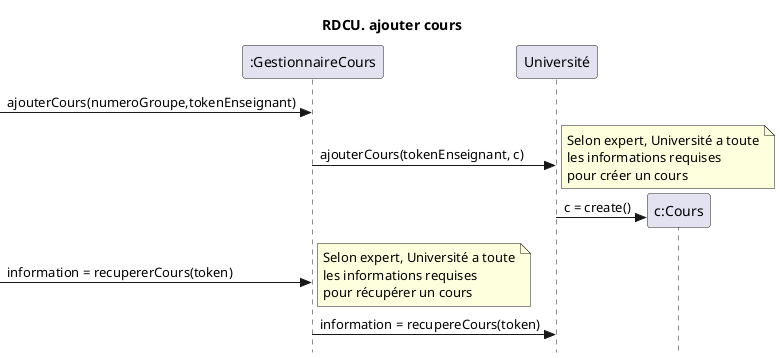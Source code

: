 @startuml creerNouveauCours
skinparam style strictuml
skinparam defaultfontname Verdana
title RDCU. ajouter cours
participant ":GestionnaireCours" as controlleur
participant "Université" as sga
participant "c:Cours" as cours

-> controlleur : ajouterCours(numeroGroupe,tokenEnseignant)
  controlleur->sga : ajouterCours(tokenEnseignant, c)
  note right : Selon expert, Université a toute\nles informations requises\npour créer un cours
  create cours
  sga->cours : c = create()
  -> controlleur : information = recupererCours(token)
note right : Selon expert, Université a toute\nles informations requises\npour récupérer un cours
  controlleur -> sga : information = recupereCours(token)
  @enduml